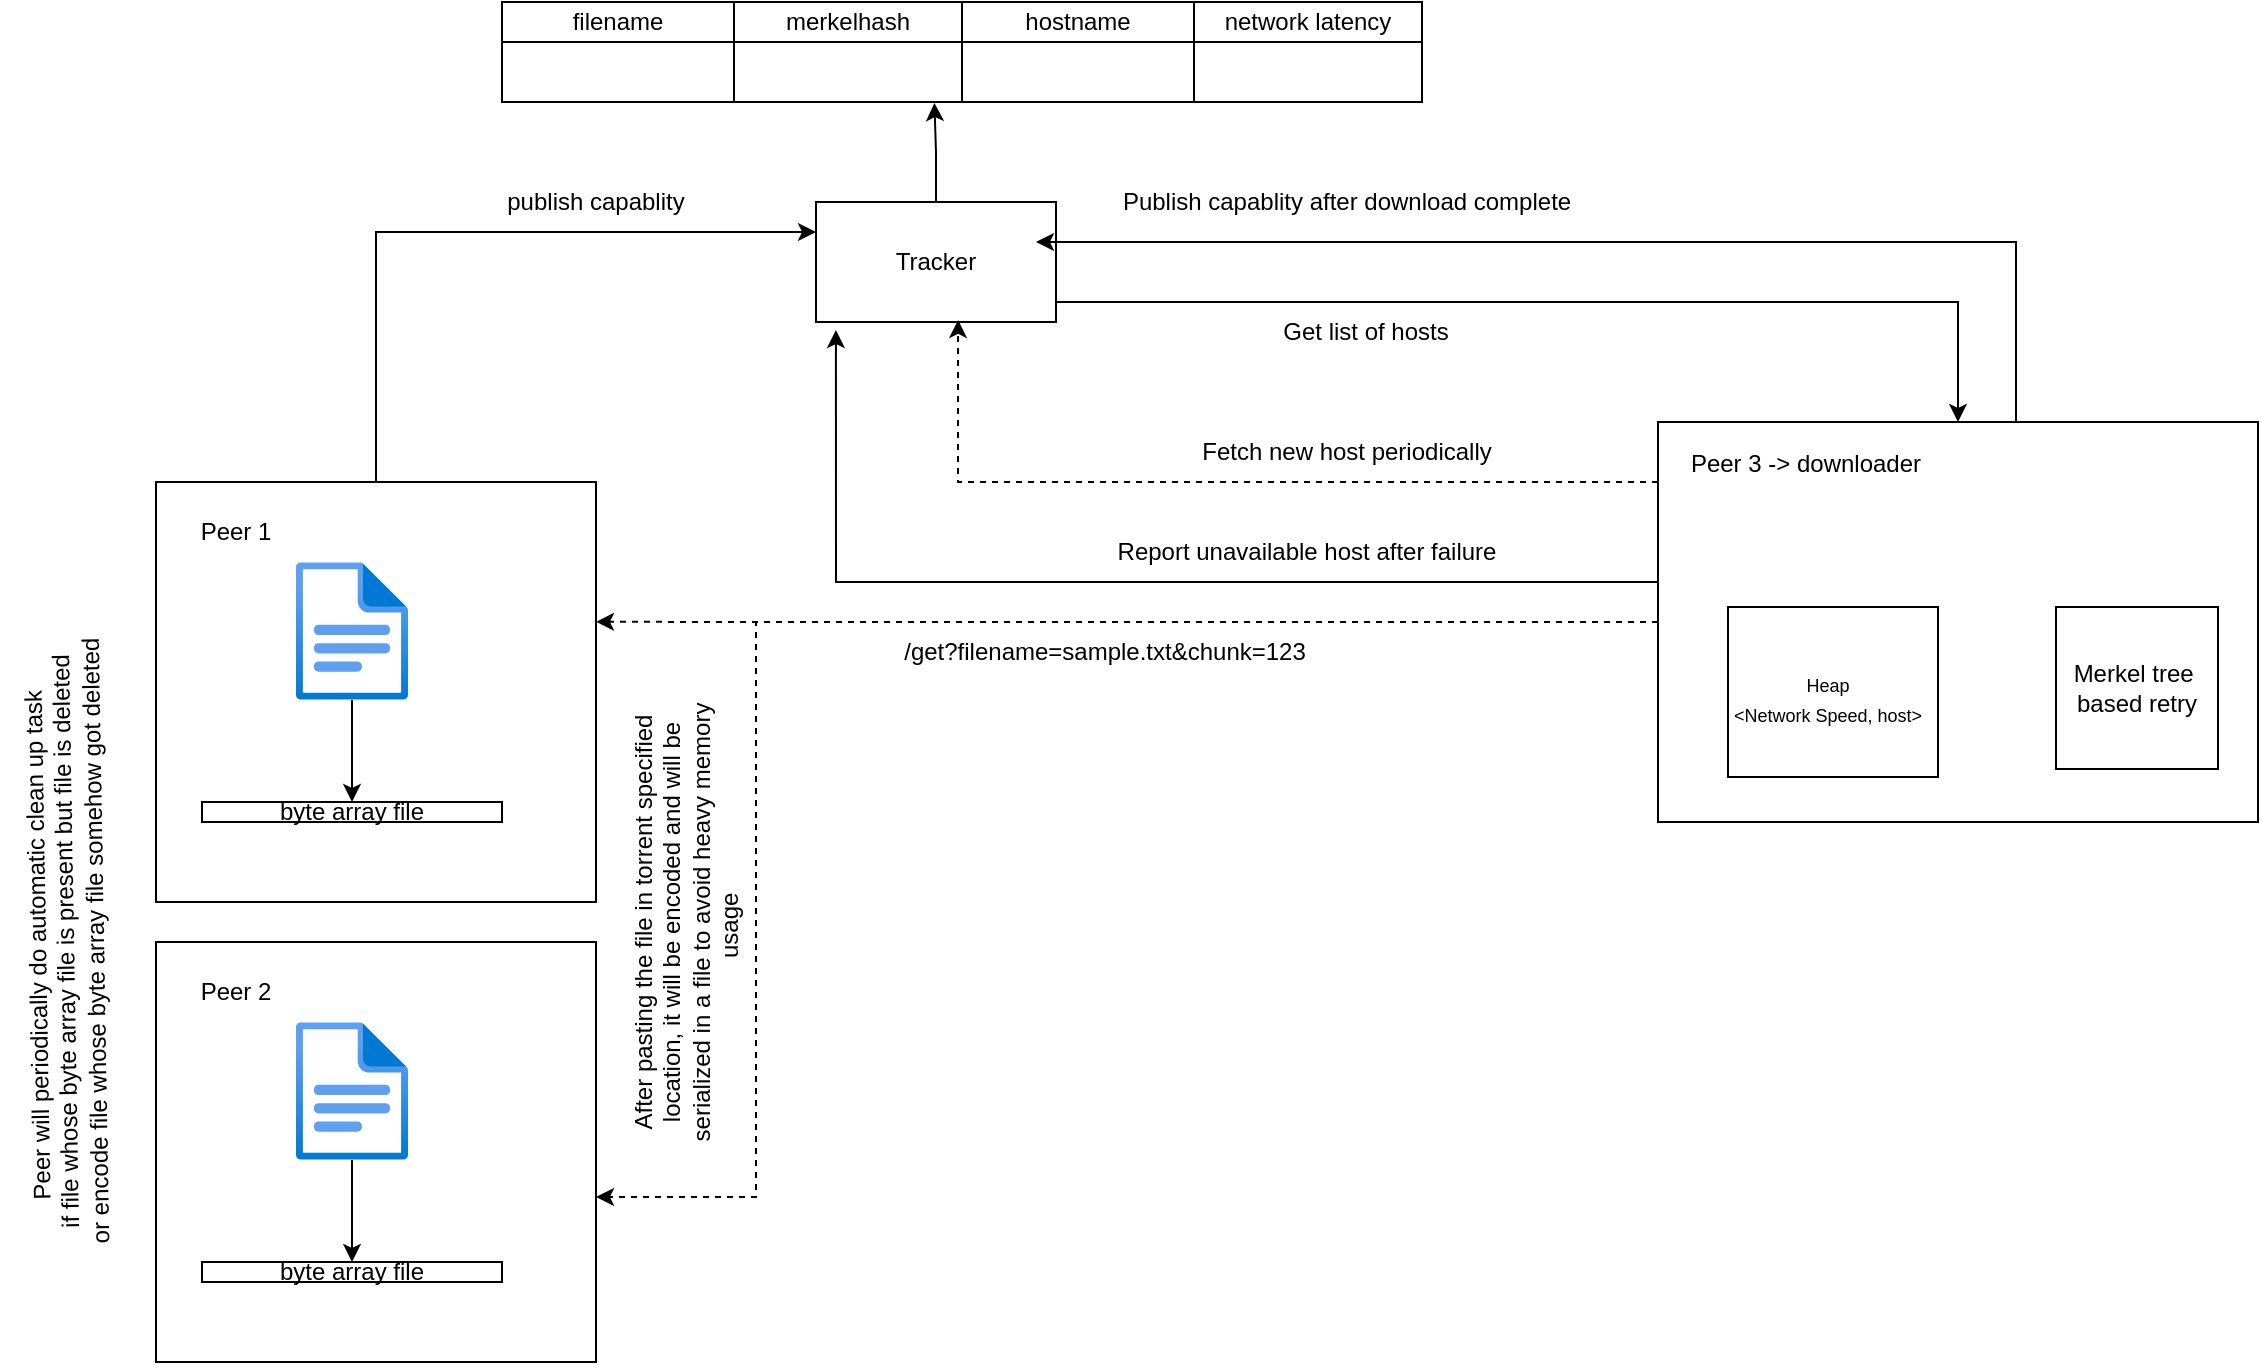 <mxfile version="21.0.6" type="github">
  <diagram name="Page-1" id="S0UQIYWUkZK6q_A50c44">
    <mxGraphModel dx="1947" dy="1948" grid="1" gridSize="10" guides="1" tooltips="1" connect="1" arrows="1" fold="1" page="1" pageScale="1" pageWidth="827" pageHeight="1169" math="0" shadow="0">
      <root>
        <mxCell id="0" />
        <mxCell id="1" parent="0" />
        <mxCell id="7U0Bd-w2LLLf-2XWp2gc-9" style="edgeStyle=orthogonalEdgeStyle;rounded=0;orthogonalLoop=1;jettySize=auto;html=1;entryX=0;entryY=0.25;entryDx=0;entryDy=0;exitX=0.5;exitY=0;exitDx=0;exitDy=0;" parent="1" source="7U0Bd-w2LLLf-2XWp2gc-1" target="7U0Bd-w2LLLf-2XWp2gc-8" edge="1">
          <mxGeometry relative="1" as="geometry" />
        </mxCell>
        <mxCell id="7U0Bd-w2LLLf-2XWp2gc-60" style="edgeStyle=orthogonalEdgeStyle;rounded=0;orthogonalLoop=1;jettySize=auto;html=1;entryX=0.47;entryY=1.017;entryDx=0;entryDy=0;entryPerimeter=0;" parent="1" source="7U0Bd-w2LLLf-2XWp2gc-8" target="7U0Bd-w2LLLf-2XWp2gc-55" edge="1">
          <mxGeometry relative="1" as="geometry" />
        </mxCell>
        <mxCell id="7U0Bd-w2LLLf-2XWp2gc-63" style="edgeStyle=orthogonalEdgeStyle;rounded=0;orthogonalLoop=1;jettySize=auto;html=1;" parent="1" source="7U0Bd-w2LLLf-2XWp2gc-8" target="7U0Bd-w2LLLf-2XWp2gc-61" edge="1">
          <mxGeometry relative="1" as="geometry">
            <Array as="points">
              <mxPoint x="951" y="120" />
            </Array>
          </mxGeometry>
        </mxCell>
        <mxCell id="7U0Bd-w2LLLf-2XWp2gc-8" value="Tracker" style="rounded=0;whiteSpace=wrap;html=1;" parent="1" vertex="1">
          <mxGeometry x="380" y="70" width="120" height="60" as="geometry" />
        </mxCell>
        <mxCell id="7U0Bd-w2LLLf-2XWp2gc-10" value="publish capablity" style="text;html=1;strokeColor=none;fillColor=none;align=center;verticalAlign=middle;whiteSpace=wrap;rounded=0;" parent="1" vertex="1">
          <mxGeometry x="150" y="60" width="240" height="20" as="geometry" />
        </mxCell>
        <mxCell id="7U0Bd-w2LLLf-2XWp2gc-49" value="" style="shape=table;startSize=0;container=1;collapsible=0;childLayout=tableLayout;" parent="1" vertex="1">
          <mxGeometry x="223" y="-30" width="460" height="50" as="geometry" />
        </mxCell>
        <mxCell id="7U0Bd-w2LLLf-2XWp2gc-50" value="" style="shape=tableRow;horizontal=0;startSize=0;swimlaneHead=0;swimlaneBody=0;strokeColor=inherit;top=0;left=0;bottom=0;right=0;collapsible=0;dropTarget=0;fillColor=none;points=[[0,0.5],[1,0.5]];portConstraint=eastwest;" parent="7U0Bd-w2LLLf-2XWp2gc-49" vertex="1">
          <mxGeometry width="460" height="20" as="geometry" />
        </mxCell>
        <mxCell id="7U0Bd-w2LLLf-2XWp2gc-51" value="filename" style="shape=partialRectangle;html=1;whiteSpace=wrap;connectable=0;strokeColor=inherit;overflow=hidden;fillColor=none;top=0;left=0;bottom=0;right=0;pointerEvents=1;" parent="7U0Bd-w2LLLf-2XWp2gc-50" vertex="1">
          <mxGeometry width="116" height="20" as="geometry">
            <mxRectangle width="116" height="20" as="alternateBounds" />
          </mxGeometry>
        </mxCell>
        <mxCell id="7U0Bd-w2LLLf-2XWp2gc-52" value="merkelhash" style="shape=partialRectangle;html=1;whiteSpace=wrap;connectable=0;strokeColor=inherit;overflow=hidden;fillColor=none;top=0;left=0;bottom=0;right=0;pointerEvents=1;" parent="7U0Bd-w2LLLf-2XWp2gc-50" vertex="1">
          <mxGeometry x="116" width="114" height="20" as="geometry">
            <mxRectangle width="114" height="20" as="alternateBounds" />
          </mxGeometry>
        </mxCell>
        <mxCell id="7U0Bd-w2LLLf-2XWp2gc-53" value="hostname" style="shape=partialRectangle;html=1;whiteSpace=wrap;connectable=0;strokeColor=inherit;overflow=hidden;fillColor=none;top=0;left=0;bottom=0;right=0;pointerEvents=1;" parent="7U0Bd-w2LLLf-2XWp2gc-50" vertex="1">
          <mxGeometry x="230" width="116" height="20" as="geometry">
            <mxRectangle width="116" height="20" as="alternateBounds" />
          </mxGeometry>
        </mxCell>
        <mxCell id="7U0Bd-w2LLLf-2XWp2gc-54" value="network latency" style="shape=partialRectangle;html=1;whiteSpace=wrap;connectable=0;strokeColor=inherit;overflow=hidden;fillColor=none;top=0;left=0;bottom=0;right=0;pointerEvents=1;" parent="7U0Bd-w2LLLf-2XWp2gc-50" vertex="1">
          <mxGeometry x="346" width="114" height="20" as="geometry">
            <mxRectangle width="114" height="20" as="alternateBounds" />
          </mxGeometry>
        </mxCell>
        <mxCell id="7U0Bd-w2LLLf-2XWp2gc-55" value="" style="shape=tableRow;horizontal=0;startSize=0;swimlaneHead=0;swimlaneBody=0;strokeColor=inherit;top=0;left=0;bottom=0;right=0;collapsible=0;dropTarget=0;fillColor=none;points=[[0,0.5],[1,0.5]];portConstraint=eastwest;" parent="7U0Bd-w2LLLf-2XWp2gc-49" vertex="1">
          <mxGeometry y="20" width="460" height="30" as="geometry" />
        </mxCell>
        <mxCell id="7U0Bd-w2LLLf-2XWp2gc-56" value="" style="shape=partialRectangle;html=1;whiteSpace=wrap;connectable=0;strokeColor=inherit;overflow=hidden;fillColor=none;top=0;left=0;bottom=0;right=0;pointerEvents=1;" parent="7U0Bd-w2LLLf-2XWp2gc-55" vertex="1">
          <mxGeometry width="116" height="30" as="geometry">
            <mxRectangle width="116" height="30" as="alternateBounds" />
          </mxGeometry>
        </mxCell>
        <mxCell id="7U0Bd-w2LLLf-2XWp2gc-57" value="" style="shape=partialRectangle;html=1;whiteSpace=wrap;connectable=0;strokeColor=inherit;overflow=hidden;fillColor=none;top=0;left=0;bottom=0;right=0;pointerEvents=1;" parent="7U0Bd-w2LLLf-2XWp2gc-55" vertex="1">
          <mxGeometry x="116" width="114" height="30" as="geometry">
            <mxRectangle width="114" height="30" as="alternateBounds" />
          </mxGeometry>
        </mxCell>
        <mxCell id="7U0Bd-w2LLLf-2XWp2gc-58" value="" style="shape=partialRectangle;html=1;whiteSpace=wrap;connectable=0;strokeColor=inherit;overflow=hidden;fillColor=none;top=0;left=0;bottom=0;right=0;pointerEvents=1;" parent="7U0Bd-w2LLLf-2XWp2gc-55" vertex="1">
          <mxGeometry x="230" width="116" height="30" as="geometry">
            <mxRectangle width="116" height="30" as="alternateBounds" />
          </mxGeometry>
        </mxCell>
        <mxCell id="7U0Bd-w2LLLf-2XWp2gc-59" value="" style="shape=partialRectangle;html=1;whiteSpace=wrap;connectable=0;strokeColor=inherit;overflow=hidden;fillColor=none;top=0;left=0;bottom=0;right=0;pointerEvents=1;" parent="7U0Bd-w2LLLf-2XWp2gc-55" vertex="1">
          <mxGeometry x="346" width="114" height="30" as="geometry">
            <mxRectangle width="114" height="30" as="alternateBounds" />
          </mxGeometry>
        </mxCell>
        <mxCell id="7U0Bd-w2LLLf-2XWp2gc-65" style="edgeStyle=orthogonalEdgeStyle;rounded=0;orthogonalLoop=1;jettySize=auto;html=1;entryX=1;entryY=0.333;entryDx=0;entryDy=0;entryPerimeter=0;dashed=1;" parent="1" source="7U0Bd-w2LLLf-2XWp2gc-61" target="7U0Bd-w2LLLf-2XWp2gc-1" edge="1">
          <mxGeometry relative="1" as="geometry" />
        </mxCell>
        <mxCell id="7U0Bd-w2LLLf-2XWp2gc-74" style="edgeStyle=orthogonalEdgeStyle;rounded=0;orthogonalLoop=1;jettySize=auto;html=1;entryX=1;entryY=0.607;entryDx=0;entryDy=0;entryPerimeter=0;dashed=1;" parent="1" source="7U0Bd-w2LLLf-2XWp2gc-61" target="7U0Bd-w2LLLf-2XWp2gc-68" edge="1">
          <mxGeometry relative="1" as="geometry">
            <Array as="points">
              <mxPoint x="350" y="280" />
              <mxPoint x="350" y="568" />
            </Array>
          </mxGeometry>
        </mxCell>
        <mxCell id="7U0Bd-w2LLLf-2XWp2gc-79" style="edgeStyle=orthogonalEdgeStyle;rounded=0;orthogonalLoop=1;jettySize=auto;html=1;exitX=0;exitY=0.25;exitDx=0;exitDy=0;entryX=0.083;entryY=1.067;entryDx=0;entryDy=0;entryPerimeter=0;" parent="1" source="7U0Bd-w2LLLf-2XWp2gc-61" target="7U0Bd-w2LLLf-2XWp2gc-8" edge="1">
          <mxGeometry relative="1" as="geometry">
            <Array as="points">
              <mxPoint x="801" y="260" />
              <mxPoint x="390" y="260" />
            </Array>
          </mxGeometry>
        </mxCell>
        <mxCell id="7U0Bd-w2LLLf-2XWp2gc-64" value="Get list of hosts" style="text;html=1;strokeColor=none;fillColor=none;align=center;verticalAlign=middle;whiteSpace=wrap;rounded=0;" parent="1" vertex="1">
          <mxGeometry x="600" y="120" width="110" height="30" as="geometry" />
        </mxCell>
        <mxCell id="7U0Bd-w2LLLf-2XWp2gc-66" value="" style="group" parent="1" vertex="1" connectable="0">
          <mxGeometry x="50" y="210" width="220" height="210" as="geometry" />
        </mxCell>
        <mxCell id="7U0Bd-w2LLLf-2XWp2gc-1" value="" style="rounded=0;whiteSpace=wrap;html=1;" parent="7U0Bd-w2LLLf-2XWp2gc-66" vertex="1">
          <mxGeometry width="220" height="210" as="geometry" />
        </mxCell>
        <mxCell id="7U0Bd-w2LLLf-2XWp2gc-3" value="Peer 1" style="text;html=1;strokeColor=none;fillColor=none;align=center;verticalAlign=middle;whiteSpace=wrap;rounded=0;" parent="7U0Bd-w2LLLf-2XWp2gc-66" vertex="1">
          <mxGeometry x="10" y="10" width="60" height="30" as="geometry" />
        </mxCell>
        <mxCell id="7U0Bd-w2LLLf-2XWp2gc-4" value="" style="aspect=fixed;html=1;points=[];align=center;image;fontSize=12;image=img/lib/azure2/general/File.svg;" parent="7U0Bd-w2LLLf-2XWp2gc-66" vertex="1">
          <mxGeometry x="70" y="40" width="56.0" height="69" as="geometry" />
        </mxCell>
        <mxCell id="7U0Bd-w2LLLf-2XWp2gc-6" value="byte array file" style="rounded=0;whiteSpace=wrap;html=1;" parent="7U0Bd-w2LLLf-2XWp2gc-66" vertex="1">
          <mxGeometry x="23" y="160" width="150" height="10" as="geometry" />
        </mxCell>
        <mxCell id="7U0Bd-w2LLLf-2XWp2gc-7" style="edgeStyle=orthogonalEdgeStyle;rounded=0;orthogonalLoop=1;jettySize=auto;html=1;" parent="7U0Bd-w2LLLf-2XWp2gc-66" source="7U0Bd-w2LLLf-2XWp2gc-4" target="7U0Bd-w2LLLf-2XWp2gc-6" edge="1">
          <mxGeometry relative="1" as="geometry" />
        </mxCell>
        <mxCell id="7U0Bd-w2LLLf-2XWp2gc-67" value="" style="group" parent="1" vertex="1" connectable="0">
          <mxGeometry x="50" y="440" width="220" height="210" as="geometry" />
        </mxCell>
        <mxCell id="7U0Bd-w2LLLf-2XWp2gc-68" value="" style="rounded=0;whiteSpace=wrap;html=1;" parent="7U0Bd-w2LLLf-2XWp2gc-67" vertex="1">
          <mxGeometry width="220" height="210" as="geometry" />
        </mxCell>
        <mxCell id="7U0Bd-w2LLLf-2XWp2gc-69" value="Peer 2" style="text;html=1;strokeColor=none;fillColor=none;align=center;verticalAlign=middle;whiteSpace=wrap;rounded=0;" parent="7U0Bd-w2LLLf-2XWp2gc-67" vertex="1">
          <mxGeometry x="10" y="10" width="60" height="30" as="geometry" />
        </mxCell>
        <mxCell id="7U0Bd-w2LLLf-2XWp2gc-70" value="" style="aspect=fixed;html=1;points=[];align=center;image;fontSize=12;image=img/lib/azure2/general/File.svg;" parent="7U0Bd-w2LLLf-2XWp2gc-67" vertex="1">
          <mxGeometry x="70" y="40" width="56.0" height="69" as="geometry" />
        </mxCell>
        <mxCell id="7U0Bd-w2LLLf-2XWp2gc-71" value="byte array file" style="rounded=0;whiteSpace=wrap;html=1;" parent="7U0Bd-w2LLLf-2XWp2gc-67" vertex="1">
          <mxGeometry x="23" y="160" width="150" height="10" as="geometry" />
        </mxCell>
        <mxCell id="7U0Bd-w2LLLf-2XWp2gc-72" style="edgeStyle=orthogonalEdgeStyle;rounded=0;orthogonalLoop=1;jettySize=auto;html=1;" parent="7U0Bd-w2LLLf-2XWp2gc-67" source="7U0Bd-w2LLLf-2XWp2gc-70" target="7U0Bd-w2LLLf-2XWp2gc-71" edge="1">
          <mxGeometry relative="1" as="geometry" />
        </mxCell>
        <mxCell id="7U0Bd-w2LLLf-2XWp2gc-80" value="Report unavailable host after failure" style="text;html=1;align=center;verticalAlign=middle;resizable=0;points=[];autosize=1;strokeColor=none;fillColor=none;" parent="1" vertex="1">
          <mxGeometry x="520" y="230" width="210" height="30" as="geometry" />
        </mxCell>
        <mxCell id="7U0Bd-w2LLLf-2XWp2gc-82" value="" style="group" parent="1" vertex="1" connectable="0">
          <mxGeometry x="790" y="180" width="311" height="200" as="geometry" />
        </mxCell>
        <mxCell id="7U0Bd-w2LLLf-2XWp2gc-61" value="" style="rounded=0;whiteSpace=wrap;html=1;" parent="7U0Bd-w2LLLf-2XWp2gc-82" vertex="1">
          <mxGeometry x="11" width="300" height="200" as="geometry" />
        </mxCell>
        <mxCell id="7U0Bd-w2LLLf-2XWp2gc-62" value="Peer 3 -&amp;gt; downloader" style="text;html=1;strokeColor=none;fillColor=none;align=center;verticalAlign=middle;whiteSpace=wrap;rounded=0;" parent="7U0Bd-w2LLLf-2XWp2gc-82" vertex="1">
          <mxGeometry y="21" width="170" as="geometry" />
        </mxCell>
        <mxCell id="7U0Bd-w2LLLf-2XWp2gc-78" value="" style="group" parent="7U0Bd-w2LLLf-2XWp2gc-82" vertex="1" connectable="0">
          <mxGeometry x="41" y="92.5" width="110" height="85" as="geometry" />
        </mxCell>
        <mxCell id="7U0Bd-w2LLLf-2XWp2gc-75" value="" style="rounded=0;whiteSpace=wrap;html=1;" parent="7U0Bd-w2LLLf-2XWp2gc-78" vertex="1">
          <mxGeometry x="5" width="105" height="85" as="geometry" />
        </mxCell>
        <mxCell id="7U0Bd-w2LLLf-2XWp2gc-76" value="&lt;font style=&quot;font-size: 9px;&quot;&gt;Heap&lt;br&gt;&amp;lt;Network Speed, host&amp;gt;&lt;/font&gt;" style="text;html=1;strokeColor=none;fillColor=none;align=center;verticalAlign=middle;whiteSpace=wrap;rounded=0;" parent="7U0Bd-w2LLLf-2XWp2gc-78" vertex="1">
          <mxGeometry y="30" width="110" height="30" as="geometry" />
        </mxCell>
        <mxCell id="7U0Bd-w2LLLf-2XWp2gc-81" value="Merkel tree&amp;nbsp;&lt;br&gt;based retry" style="whiteSpace=wrap;html=1;aspect=fixed;" parent="7U0Bd-w2LLLf-2XWp2gc-82" vertex="1">
          <mxGeometry x="210" y="92.5" width="81" height="81" as="geometry" />
        </mxCell>
        <mxCell id="7U0Bd-w2LLLf-2XWp2gc-83" style="edgeStyle=orthogonalEdgeStyle;rounded=0;orthogonalLoop=1;jettySize=auto;html=1;" parent="1" source="7U0Bd-w2LLLf-2XWp2gc-61" edge="1">
          <mxGeometry relative="1" as="geometry">
            <mxPoint x="490" y="90" as="targetPoint" />
            <Array as="points">
              <mxPoint x="980" y="90" />
              <mxPoint x="500" y="90" />
            </Array>
          </mxGeometry>
        </mxCell>
        <mxCell id="7U0Bd-w2LLLf-2XWp2gc-84" value="Publish capablity after download complete" style="text;html=1;align=center;verticalAlign=middle;resizable=0;points=[];autosize=1;strokeColor=none;fillColor=none;" parent="1" vertex="1">
          <mxGeometry x="520" y="55" width="250" height="30" as="geometry" />
        </mxCell>
        <mxCell id="7U0Bd-w2LLLf-2XWp2gc-85" value="/get?filename=sample.txt&amp;amp;chunk=123" style="text;html=1;align=center;verticalAlign=middle;resizable=0;points=[];autosize=1;strokeColor=none;fillColor=none;" parent="1" vertex="1">
          <mxGeometry x="414" y="280" width="220" height="30" as="geometry" />
        </mxCell>
        <mxCell id="7U0Bd-w2LLLf-2XWp2gc-86" style="edgeStyle=orthogonalEdgeStyle;rounded=0;orthogonalLoop=1;jettySize=auto;html=1;entryX=0.592;entryY=0.983;entryDx=0;entryDy=0;entryPerimeter=0;dashed=1;" parent="1" source="7U0Bd-w2LLLf-2XWp2gc-61" target="7U0Bd-w2LLLf-2XWp2gc-8" edge="1">
          <mxGeometry relative="1" as="geometry">
            <Array as="points">
              <mxPoint x="451" y="210" />
            </Array>
          </mxGeometry>
        </mxCell>
        <mxCell id="7U0Bd-w2LLLf-2XWp2gc-87" value="Fetch new host periodically" style="text;html=1;align=center;verticalAlign=middle;resizable=0;points=[];autosize=1;strokeColor=none;fillColor=none;" parent="1" vertex="1">
          <mxGeometry x="560" y="180" width="170" height="30" as="geometry" />
        </mxCell>
        <mxCell id="k-NxRLuGSRXrntSRqvCU-1" value="After pasting the file in torrent specified location, it will be encoded and will be serialized in a file to avoid heavy memory usage&amp;nbsp;" style="text;html=1;strokeColor=none;fillColor=none;align=center;verticalAlign=middle;whiteSpace=wrap;rounded=0;rotation=-90;" vertex="1" parent="1">
          <mxGeometry x="200" y="390" width="230" height="80" as="geometry" />
        </mxCell>
        <mxCell id="k-NxRLuGSRXrntSRqvCU-3" value="Peer will periodically do automatic clean up task&amp;nbsp;&lt;br&gt;if file whose byte array file is present but file is deleted&lt;br&gt;or encode file whose byte array file somehow got deleted" style="text;html=1;align=center;verticalAlign=middle;resizable=0;points=[];autosize=1;strokeColor=none;fillColor=none;rotation=-91;" vertex="1" parent="1">
          <mxGeometry x="-160" y="410" width="330" height="60" as="geometry" />
        </mxCell>
      </root>
    </mxGraphModel>
  </diagram>
</mxfile>
